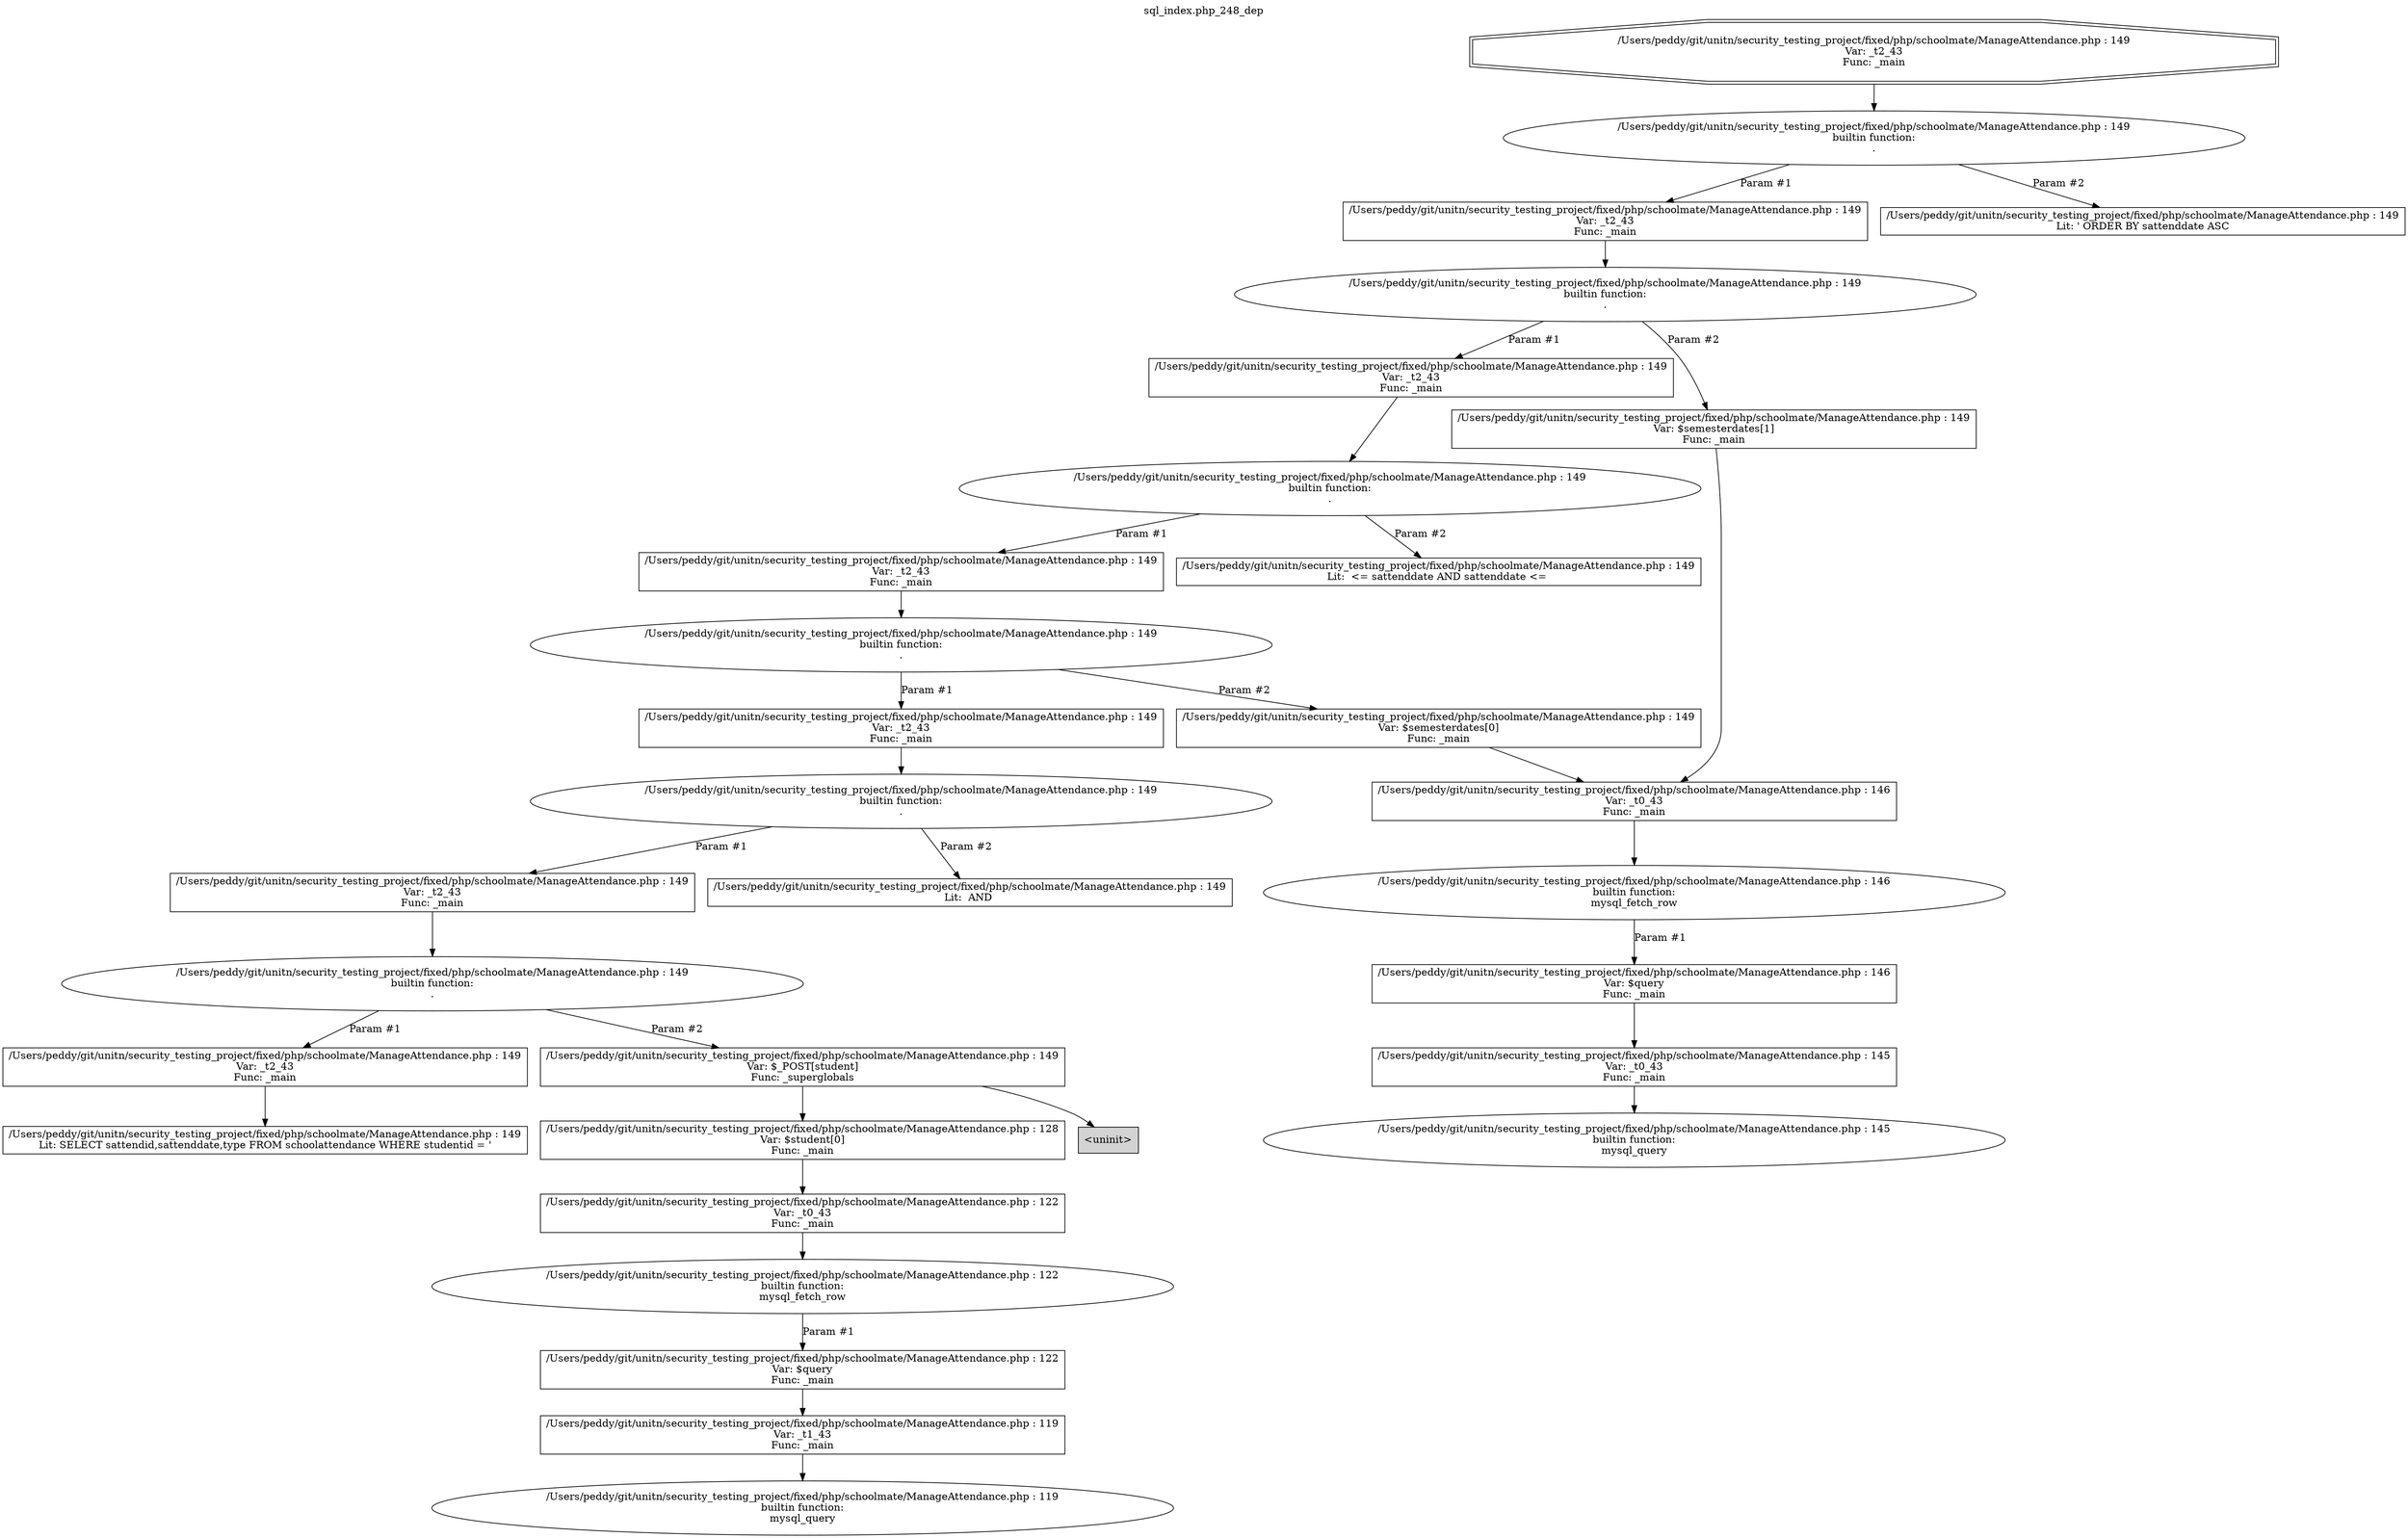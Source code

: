 digraph cfg {
  label="sql_index.php_248_dep";
  labelloc=t;
  n1 [shape=doubleoctagon, label="/Users/peddy/git/unitn/security_testing_project/fixed/php/schoolmate/ManageAttendance.php : 149\nVar: _t2_43\nFunc: _main\n"];
  n2 [shape=ellipse, label="/Users/peddy/git/unitn/security_testing_project/fixed/php/schoolmate/ManageAttendance.php : 149\nbuiltin function:\n.\n"];
  n3 [shape=box, label="/Users/peddy/git/unitn/security_testing_project/fixed/php/schoolmate/ManageAttendance.php : 149\nVar: _t2_43\nFunc: _main\n"];
  n4 [shape=ellipse, label="/Users/peddy/git/unitn/security_testing_project/fixed/php/schoolmate/ManageAttendance.php : 149\nbuiltin function:\n.\n"];
  n5 [shape=box, label="/Users/peddy/git/unitn/security_testing_project/fixed/php/schoolmate/ManageAttendance.php : 149\nVar: _t2_43\nFunc: _main\n"];
  n6 [shape=ellipse, label="/Users/peddy/git/unitn/security_testing_project/fixed/php/schoolmate/ManageAttendance.php : 149\nbuiltin function:\n.\n"];
  n7 [shape=box, label="/Users/peddy/git/unitn/security_testing_project/fixed/php/schoolmate/ManageAttendance.php : 149\nVar: _t2_43\nFunc: _main\n"];
  n8 [shape=ellipse, label="/Users/peddy/git/unitn/security_testing_project/fixed/php/schoolmate/ManageAttendance.php : 149\nbuiltin function:\n.\n"];
  n9 [shape=box, label="/Users/peddy/git/unitn/security_testing_project/fixed/php/schoolmate/ManageAttendance.php : 149\nVar: _t2_43\nFunc: _main\n"];
  n10 [shape=ellipse, label="/Users/peddy/git/unitn/security_testing_project/fixed/php/schoolmate/ManageAttendance.php : 149\nbuiltin function:\n.\n"];
  n11 [shape=box, label="/Users/peddy/git/unitn/security_testing_project/fixed/php/schoolmate/ManageAttendance.php : 149\nVar: _t2_43\nFunc: _main\n"];
  n12 [shape=ellipse, label="/Users/peddy/git/unitn/security_testing_project/fixed/php/schoolmate/ManageAttendance.php : 149\nbuiltin function:\n.\n"];
  n13 [shape=box, label="/Users/peddy/git/unitn/security_testing_project/fixed/php/schoolmate/ManageAttendance.php : 149\nVar: _t2_43\nFunc: _main\n"];
  n14 [shape=box, label="/Users/peddy/git/unitn/security_testing_project/fixed/php/schoolmate/ManageAttendance.php : 149\nLit: SELECT sattendid,sattenddate,type FROM schoolattendance WHERE studentid = '\n"];
  n15 [shape=box, label="/Users/peddy/git/unitn/security_testing_project/fixed/php/schoolmate/ManageAttendance.php : 149\nVar: $_POST[student]\nFunc: _superglobals\n"];
  n16 [shape=box, label="/Users/peddy/git/unitn/security_testing_project/fixed/php/schoolmate/ManageAttendance.php : 128\nVar: $student[0]\nFunc: _main\n"];
  n17 [shape=box, label="/Users/peddy/git/unitn/security_testing_project/fixed/php/schoolmate/ManageAttendance.php : 122\nVar: _t0_43\nFunc: _main\n"];
  n18 [shape=ellipse, label="/Users/peddy/git/unitn/security_testing_project/fixed/php/schoolmate/ManageAttendance.php : 122\nbuiltin function:\nmysql_fetch_row\n"];
  n19 [shape=box, label="/Users/peddy/git/unitn/security_testing_project/fixed/php/schoolmate/ManageAttendance.php : 122\nVar: $query\nFunc: _main\n"];
  n20 [shape=box, label="/Users/peddy/git/unitn/security_testing_project/fixed/php/schoolmate/ManageAttendance.php : 119\nVar: _t1_43\nFunc: _main\n"];
  n21 [shape=ellipse, label="/Users/peddy/git/unitn/security_testing_project/fixed/php/schoolmate/ManageAttendance.php : 119\nbuiltin function:\nmysql_query\n"];
  n22 [shape=box, label="<uninit>",style=filled];
  n23 [shape=box, label="/Users/peddy/git/unitn/security_testing_project/fixed/php/schoolmate/ManageAttendance.php : 149\nLit:  AND \n"];
  n24 [shape=box, label="/Users/peddy/git/unitn/security_testing_project/fixed/php/schoolmate/ManageAttendance.php : 149\nVar: $semesterdates[0]\nFunc: _main\n"];
  n25 [shape=box, label="/Users/peddy/git/unitn/security_testing_project/fixed/php/schoolmate/ManageAttendance.php : 146\nVar: _t0_43\nFunc: _main\n"];
  n26 [shape=ellipse, label="/Users/peddy/git/unitn/security_testing_project/fixed/php/schoolmate/ManageAttendance.php : 146\nbuiltin function:\nmysql_fetch_row\n"];
  n27 [shape=box, label="/Users/peddy/git/unitn/security_testing_project/fixed/php/schoolmate/ManageAttendance.php : 146\nVar: $query\nFunc: _main\n"];
  n28 [shape=box, label="/Users/peddy/git/unitn/security_testing_project/fixed/php/schoolmate/ManageAttendance.php : 145\nVar: _t0_43\nFunc: _main\n"];
  n29 [shape=ellipse, label="/Users/peddy/git/unitn/security_testing_project/fixed/php/schoolmate/ManageAttendance.php : 145\nbuiltin function:\nmysql_query\n"];
  n30 [shape=box, label="/Users/peddy/git/unitn/security_testing_project/fixed/php/schoolmate/ManageAttendance.php : 149\nLit:  <= sattenddate AND sattenddate <= \n"];
  n31 [shape=box, label="/Users/peddy/git/unitn/security_testing_project/fixed/php/schoolmate/ManageAttendance.php : 149\nVar: $semesterdates[1]\nFunc: _main\n"];
  n32 [shape=box, label="/Users/peddy/git/unitn/security_testing_project/fixed/php/schoolmate/ManageAttendance.php : 149\nLit: ' ORDER BY sattenddate ASC\n"];
  n1 -> n2;
  n3 -> n4;
  n5 -> n6;
  n7 -> n8;
  n9 -> n10;
  n11 -> n12;
  n13 -> n14;
  n12 -> n13[label="Param #1"];
  n12 -> n15[label="Param #2"];
  n17 -> n18;
  n20 -> n21;
  n19 -> n20;
  n18 -> n19[label="Param #1"];
  n16 -> n17;
  n15 -> n16;
  n15 -> n22;
  n10 -> n11[label="Param #1"];
  n10 -> n23[label="Param #2"];
  n8 -> n9[label="Param #1"];
  n8 -> n24[label="Param #2"];
  n25 -> n26;
  n28 -> n29;
  n27 -> n28;
  n26 -> n27[label="Param #1"];
  n24 -> n25;
  n6 -> n7[label="Param #1"];
  n6 -> n30[label="Param #2"];
  n4 -> n5[label="Param #1"];
  n4 -> n31[label="Param #2"];
  n31 -> n25;
  n2 -> n3[label="Param #1"];
  n2 -> n32[label="Param #2"];
}
